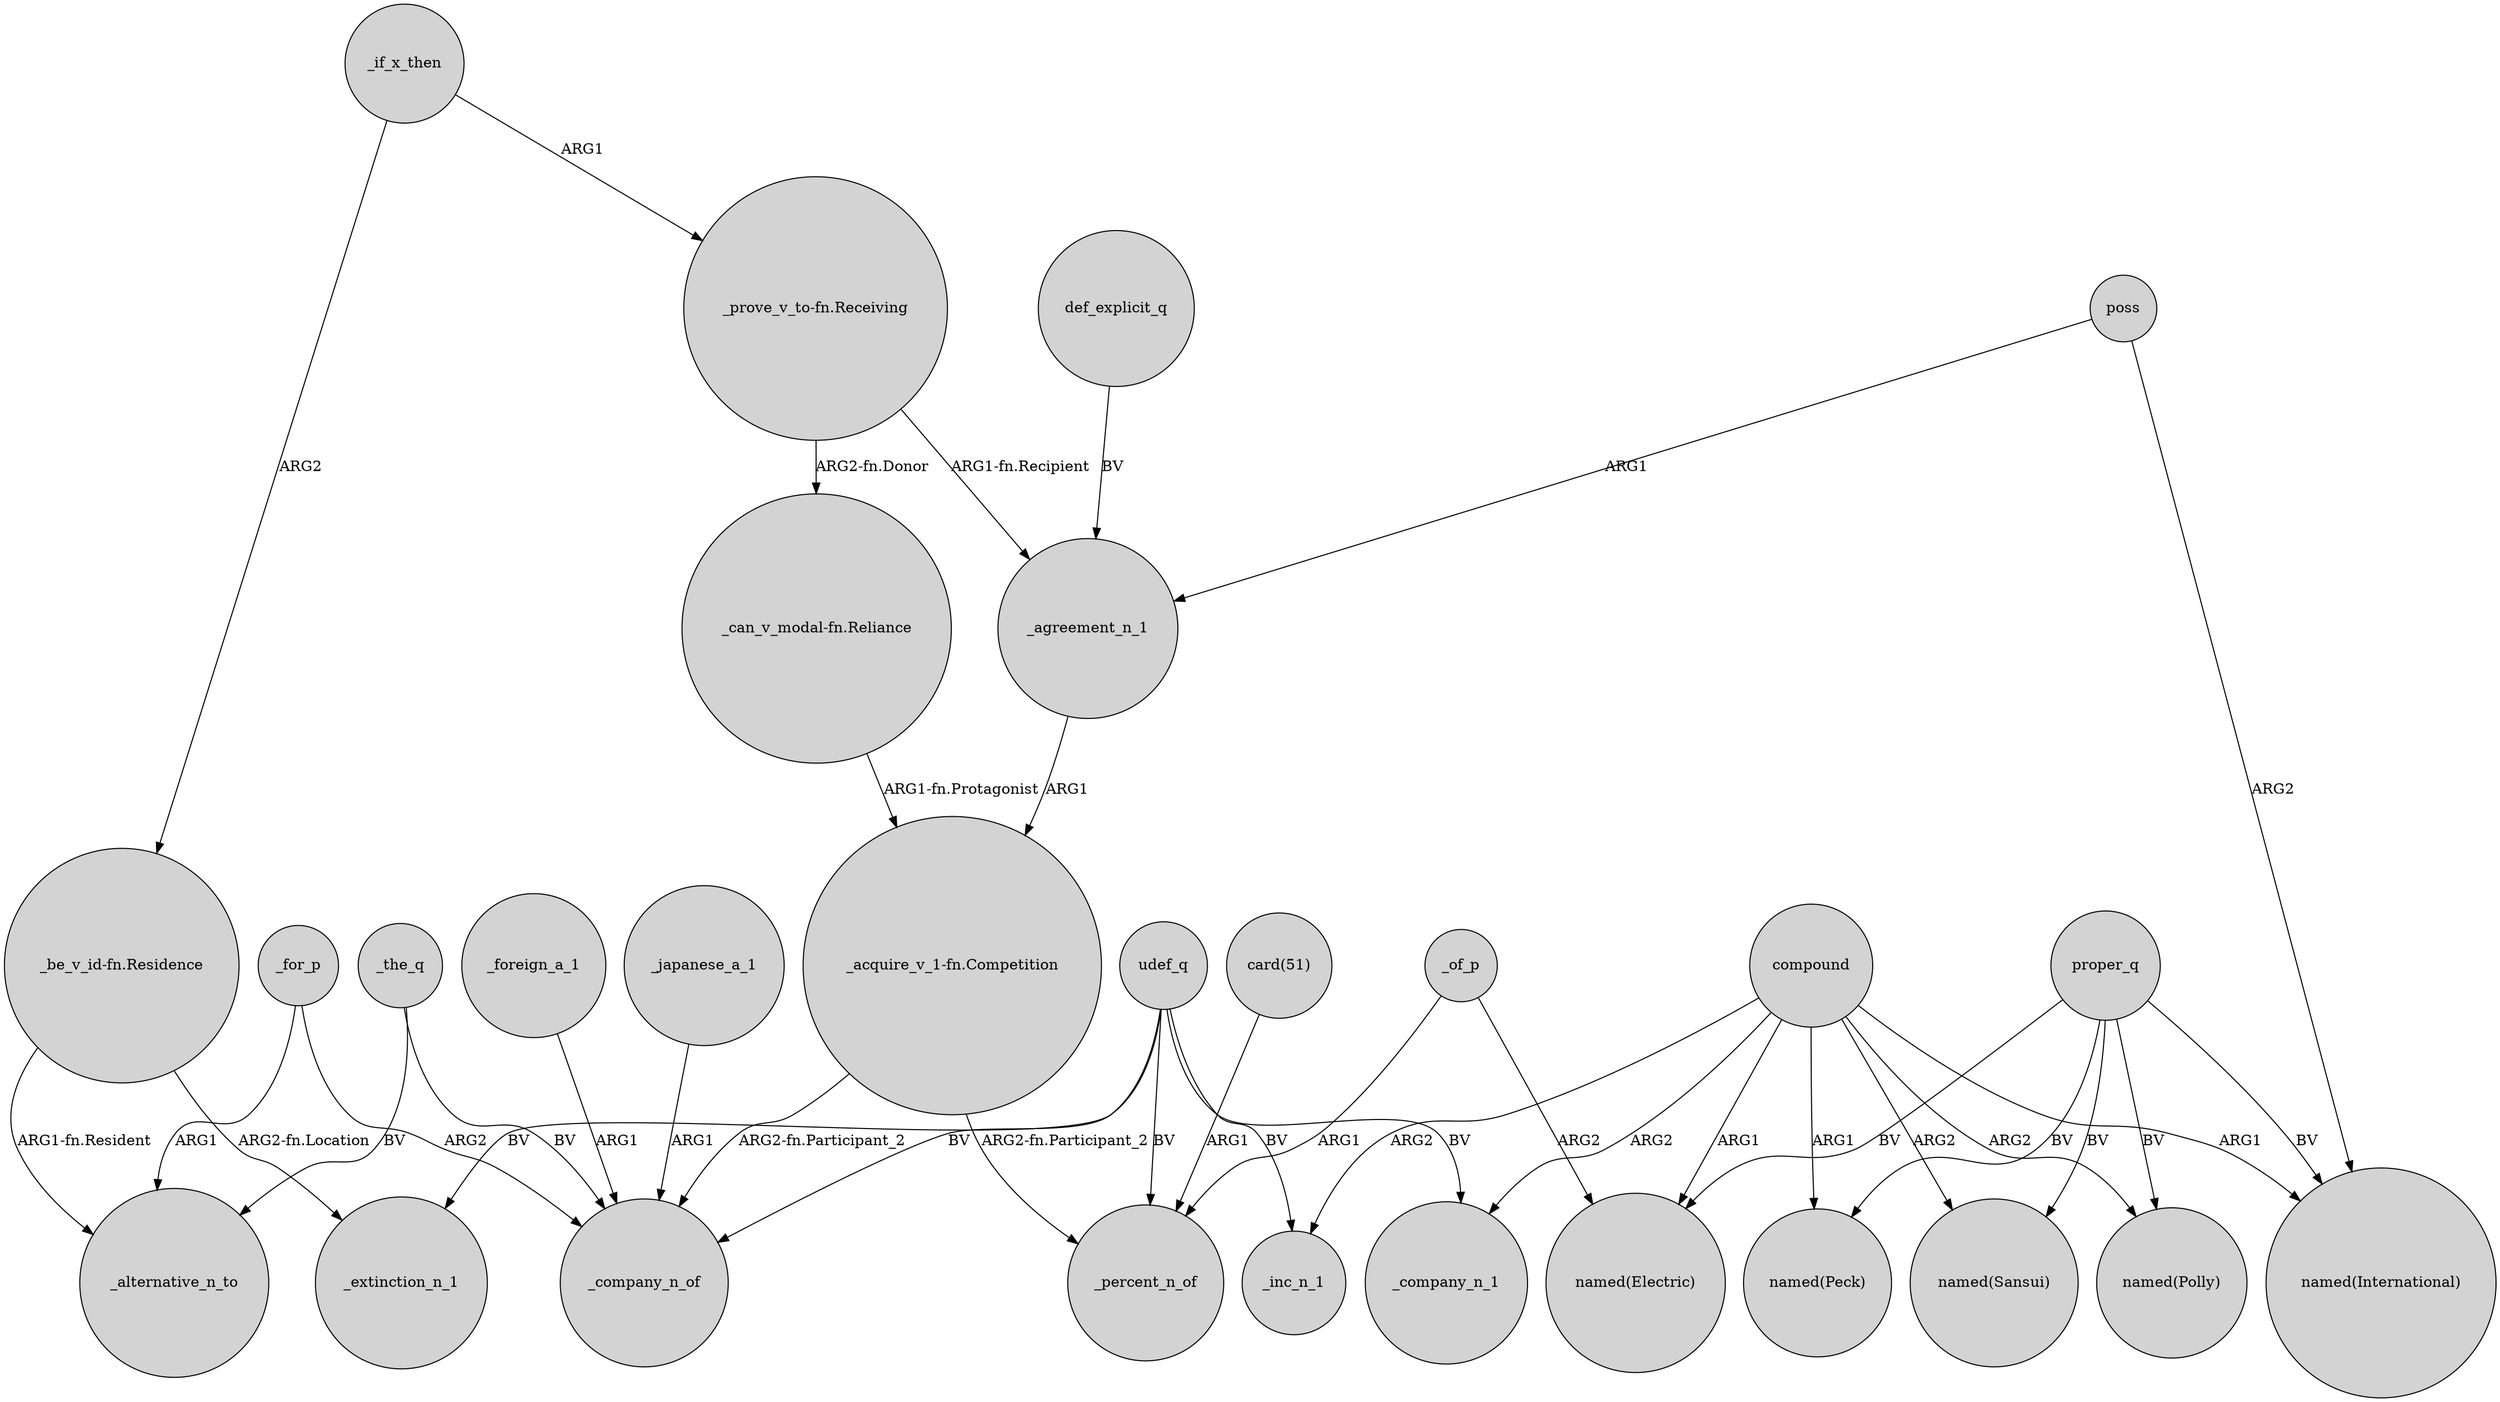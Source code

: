 digraph {
	node [shape=circle style=filled]
	_for_p -> _alternative_n_to [label=ARG1]
	compound -> "named(Polly)" [label=ARG2]
	"_prove_v_to-fn.Receiving" -> "_can_v_modal-fn.Reliance" [label="ARG2-fn.Donor"]
	"_acquire_v_1-fn.Competition" -> _percent_n_of [label="ARG2-fn.Participant_2"]
	def_explicit_q -> _agreement_n_1 [label=BV]
	compound -> _company_n_1 [label=ARG2]
	proper_q -> "named(Sansui)" [label=BV]
	"_be_v_id-fn.Residence" -> _alternative_n_to [label="ARG1-fn.Resident"]
	udef_q -> _company_n_1 [label=BV]
	"_can_v_modal-fn.Reliance" -> "_acquire_v_1-fn.Competition" [label="ARG1-fn.Protagonist"]
	poss -> _agreement_n_1 [label=ARG1]
	"_acquire_v_1-fn.Competition" -> _company_n_of [label="ARG2-fn.Participant_2"]
	_the_q -> _alternative_n_to [label=BV]
	compound -> "named(International)" [label=ARG1]
	_foreign_a_1 -> _company_n_of [label=ARG1]
	compound -> "named(Electric)" [label=ARG1]
	compound -> "named(Sansui)" [label=ARG2]
	proper_q -> "named(Polly)" [label=BV]
	_agreement_n_1 -> "_acquire_v_1-fn.Competition" [label=ARG1]
	_of_p -> _percent_n_of [label=ARG1]
	_of_p -> "named(Electric)" [label=ARG2]
	udef_q -> _inc_n_1 [label=BV]
	compound -> _inc_n_1 [label=ARG2]
	udef_q -> _percent_n_of [label=BV]
	proper_q -> "named(International)" [label=BV]
	compound -> "named(Peck)" [label=ARG1]
	proper_q -> "named(Electric)" [label=BV]
	poss -> "named(International)" [label=ARG2]
	udef_q -> _company_n_of [label=BV]
	_japanese_a_1 -> _company_n_of [label=ARG1]
	proper_q -> "named(Peck)" [label=BV]
	_for_p -> _company_n_of [label=ARG2]
	"_prove_v_to-fn.Receiving" -> _agreement_n_1 [label="ARG1-fn.Recipient"]
	"card(51)" -> _percent_n_of [label=ARG1]
	_if_x_then -> "_prove_v_to-fn.Receiving" [label=ARG1]
	_if_x_then -> "_be_v_id-fn.Residence" [label=ARG2]
	"_be_v_id-fn.Residence" -> _extinction_n_1 [label="ARG2-fn.Location"]
	_the_q -> _company_n_of [label=BV]
	udef_q -> _extinction_n_1 [label=BV]
}
